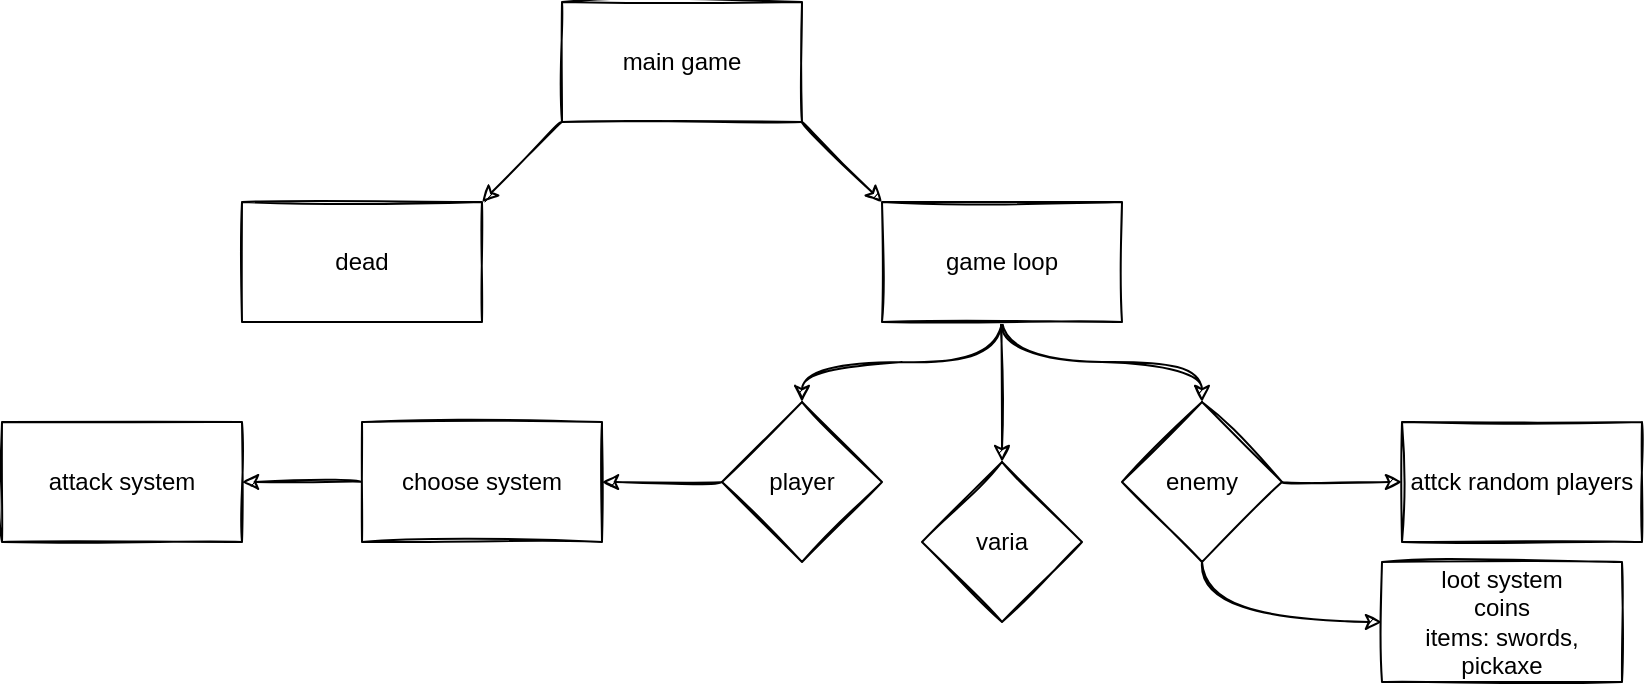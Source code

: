 <mxfile version="13.10.0" type="embed" pages="2">
    <diagram id="79K_f1QXauLa1XGkJcH6" name="main">
        <mxGraphModel dx="652" dy="502" grid="1" gridSize="10" guides="1" tooltips="1" connect="1" arrows="1" fold="1" page="1" pageScale="1" pageWidth="827" pageHeight="1169" math="0" shadow="0">
            <root>
                <mxCell id="0"/>
                <mxCell id="1" parent="0"/>
                <mxCell id="2" value="main game" style="whiteSpace=wrap;html=1;sketch=1;" parent="1" vertex="1">
                    <mxGeometry x="280" y="80" width="120" height="60" as="geometry"/>
                </mxCell>
                <mxCell id="9" value="" style="edgeStyle=orthogonalEdgeStyle;orthogonalLoop=1;jettySize=auto;html=1;curved=1;sketch=1;" parent="1" source="3" target="8" edge="1">
                    <mxGeometry relative="1" as="geometry"/>
                </mxCell>
                <mxCell id="11" value="" style="edgeStyle=orthogonalEdgeStyle;orthogonalLoop=1;jettySize=auto;html=1;curved=1;sketch=1;" parent="1" source="3" target="10" edge="1">
                    <mxGeometry relative="1" as="geometry"/>
                </mxCell>
                <mxCell id="13" value="" style="edgeStyle=orthogonalEdgeStyle;orthogonalLoop=1;jettySize=auto;html=1;curved=1;sketch=1;" parent="1" source="3" target="12" edge="1">
                    <mxGeometry relative="1" as="geometry"/>
                </mxCell>
                <mxCell id="3" value="game loop" style="whiteSpace=wrap;html=1;sketch=1;" parent="1" vertex="1">
                    <mxGeometry x="440" y="180" width="120" height="60" as="geometry"/>
                </mxCell>
                <mxCell id="4" value="dead" style="whiteSpace=wrap;html=1;sketch=1;" parent="1" vertex="1">
                    <mxGeometry x="120" y="180" width="120" height="60" as="geometry"/>
                </mxCell>
                <mxCell id="6" value="" style="endArrow=classic;html=1;exitX=1;exitY=1;exitDx=0;exitDy=0;entryX=0;entryY=0;entryDx=0;entryDy=0;curved=1;sketch=1;" parent="1" source="2" target="3" edge="1">
                    <mxGeometry width="50" height="50" relative="1" as="geometry">
                        <mxPoint x="330" y="290" as="sourcePoint"/>
                        <mxPoint x="380" y="240" as="targetPoint"/>
                    </mxGeometry>
                </mxCell>
                <mxCell id="7" value="" style="endArrow=classic;html=1;exitX=0;exitY=1;exitDx=0;exitDy=0;entryX=1;entryY=0;entryDx=0;entryDy=0;curved=1;sketch=1;" parent="1" source="2" target="4" edge="1">
                    <mxGeometry width="50" height="50" relative="1" as="geometry">
                        <mxPoint x="330" y="290" as="sourcePoint"/>
                        <mxPoint x="380" y="240" as="targetPoint"/>
                    </mxGeometry>
                </mxCell>
                <mxCell id="24" value="" style="edgeStyle=orthogonalEdgeStyle;orthogonalLoop=1;jettySize=auto;html=1;curved=1;sketch=1;" parent="1" source="8" target="23" edge="1">
                    <mxGeometry relative="1" as="geometry"/>
                </mxCell>
                <mxCell id="8" value="player" style="rhombus;whiteSpace=wrap;html=1;sketch=1;" parent="1" vertex="1">
                    <mxGeometry x="360" y="280" width="80" height="80" as="geometry"/>
                </mxCell>
                <mxCell id="17" value="" style="edgeStyle=orthogonalEdgeStyle;orthogonalLoop=1;jettySize=auto;html=1;curved=1;sketch=1;" parent="1" source="10" target="16" edge="1">
                    <mxGeometry relative="1" as="geometry"/>
                </mxCell>
                <mxCell id="19" value="" style="edgeStyle=orthogonalEdgeStyle;orthogonalLoop=1;jettySize=auto;html=1;curved=1;sketch=1;" parent="1" source="10" target="18" edge="1">
                    <mxGeometry relative="1" as="geometry">
                        <Array as="points">
                            <mxPoint x="600" y="390"/>
                        </Array>
                    </mxGeometry>
                </mxCell>
                <mxCell id="10" value="enemy" style="rhombus;whiteSpace=wrap;html=1;sketch=1;" parent="1" vertex="1">
                    <mxGeometry x="560" y="280" width="80" height="80" as="geometry"/>
                </mxCell>
                <mxCell id="12" value="varia" style="rhombus;whiteSpace=wrap;html=1;sketch=1;" parent="1" vertex="1">
                    <mxGeometry x="460" y="310" width="80" height="80" as="geometry"/>
                </mxCell>
                <mxCell id="16" value="attck random players" style="whiteSpace=wrap;html=1;sketch=1;" parent="1" vertex="1">
                    <mxGeometry x="700" y="290" width="120" height="60" as="geometry"/>
                </mxCell>
                <mxCell id="18" value="loot system&lt;br&gt;coins&lt;br&gt;items: swords, pickaxe" style="whiteSpace=wrap;html=1;sketch=1;" parent="1" vertex="1">
                    <mxGeometry x="690" y="360" width="120" height="60" as="geometry"/>
                </mxCell>
                <mxCell id="28" value="" style="edgeStyle=orthogonalEdgeStyle;orthogonalLoop=1;jettySize=auto;html=1;curved=1;sketch=1;" parent="1" source="23" target="27" edge="1">
                    <mxGeometry relative="1" as="geometry"/>
                </mxCell>
                <mxCell id="23" value="choose system" style="whiteSpace=wrap;html=1;sketch=1;" parent="1" vertex="1">
                    <mxGeometry x="180" y="290" width="120" height="60" as="geometry"/>
                </mxCell>
                <mxCell id="27" value="attack system" style="whiteSpace=wrap;html=1;sketch=1;" parent="1" vertex="1">
                    <mxGeometry y="290" width="120" height="60" as="geometry"/>
                </mxCell>
            </root>
        </mxGraphModel>
    </diagram>
    <diagram id="GwVWhoYzjUU2syaVXMPS" name="item">
        <mxGraphModel dx="2457" dy="1255" grid="1" gridSize="10" guides="1" tooltips="1" connect="1" arrows="1" fold="1" page="1" pageScale="1" pageWidth="827" pageHeight="1169" math="0" shadow="0">
            <root>
                <mxCell id="U6EHlPyS8BdDBB7WY6o5-0"/>
                <mxCell id="U6EHlPyS8BdDBB7WY6o5-1" parent="U6EHlPyS8BdDBB7WY6o5-0"/>
                <mxCell id="dQTgY_eOYcA4Z-zAMuCe-2" value="" style="edgeStyle=orthogonalEdgeStyle;curved=1;rounded=1;sketch=1;orthogonalLoop=1;jettySize=auto;html=1;" edge="1" parent="U6EHlPyS8BdDBB7WY6o5-1" source="dQTgY_eOYcA4Z-zAMuCe-0" target="dQTgY_eOYcA4Z-zAMuCe-1">
                    <mxGeometry relative="1" as="geometry"/>
                </mxCell>
                <mxCell id="dQTgY_eOYcA4Z-zAMuCe-8" value="" style="edgeStyle=orthogonalEdgeStyle;curved=1;rounded=1;sketch=1;orthogonalLoop=1;jettySize=auto;html=1;" edge="1" parent="U6EHlPyS8BdDBB7WY6o5-1" source="dQTgY_eOYcA4Z-zAMuCe-0" target="dQTgY_eOYcA4Z-zAMuCe-7">
                    <mxGeometry relative="1" as="geometry"/>
                </mxCell>
                <mxCell id="dQTgY_eOYcA4Z-zAMuCe-0" value="ITEM SYSTEM" style="rounded=0;whiteSpace=wrap;html=1;sketch=1;" vertex="1" parent="U6EHlPyS8BdDBB7WY6o5-1">
                    <mxGeometry x="260" y="210" width="120" height="60" as="geometry"/>
                </mxCell>
                <mxCell id="dQTgY_eOYcA4Z-zAMuCe-4" value="" style="edgeStyle=orthogonalEdgeStyle;curved=1;rounded=1;sketch=1;orthogonalLoop=1;jettySize=auto;html=1;" edge="1" parent="U6EHlPyS8BdDBB7WY6o5-1" source="dQTgY_eOYcA4Z-zAMuCe-1" target="dQTgY_eOYcA4Z-zAMuCe-3">
                    <mxGeometry relative="1" as="geometry"/>
                </mxCell>
                <mxCell id="dQTgY_eOYcA4Z-zAMuCe-6" value="" style="edgeStyle=orthogonalEdgeStyle;curved=1;rounded=1;sketch=1;orthogonalLoop=1;jettySize=auto;html=1;" edge="1" parent="U6EHlPyS8BdDBB7WY6o5-1" source="dQTgY_eOYcA4Z-zAMuCe-1" target="dQTgY_eOYcA4Z-zAMuCe-5">
                    <mxGeometry relative="1" as="geometry"/>
                </mxCell>
                <mxCell id="dQTgY_eOYcA4Z-zAMuCe-1" value="normal" style="rounded=0;whiteSpace=wrap;html=1;sketch=1;" vertex="1" parent="U6EHlPyS8BdDBB7WY6o5-1">
                    <mxGeometry x="60" y="210" width="120" height="60" as="geometry"/>
                </mxCell>
                <mxCell id="dQTgY_eOYcA4Z-zAMuCe-3" value="name" style="whiteSpace=wrap;html=1;rounded=0;sketch=1;" vertex="1" parent="U6EHlPyS8BdDBB7WY6o5-1">
                    <mxGeometry x="-110" y="110" width="120" height="60" as="geometry"/>
                </mxCell>
                <mxCell id="dQTgY_eOYcA4Z-zAMuCe-5" value="description" style="rounded=0;whiteSpace=wrap;html=1;sketch=1;" vertex="1" parent="U6EHlPyS8BdDBB7WY6o5-1">
                    <mxGeometry x="-120" y="260" width="120" height="60" as="geometry"/>
                </mxCell>
                <mxCell id="dQTgY_eOYcA4Z-zAMuCe-10" value="" style="edgeStyle=orthogonalEdgeStyle;curved=1;rounded=1;sketch=1;orthogonalLoop=1;jettySize=auto;html=1;" edge="1" parent="U6EHlPyS8BdDBB7WY6o5-1" source="dQTgY_eOYcA4Z-zAMuCe-7" target="dQTgY_eOYcA4Z-zAMuCe-9">
                    <mxGeometry relative="1" as="geometry"/>
                </mxCell>
                <mxCell id="dQTgY_eOYcA4Z-zAMuCe-12" value="" style="edgeStyle=orthogonalEdgeStyle;curved=1;rounded=1;sketch=1;orthogonalLoop=1;jettySize=auto;html=1;" edge="1" parent="U6EHlPyS8BdDBB7WY6o5-1" source="dQTgY_eOYcA4Z-zAMuCe-7" target="dQTgY_eOYcA4Z-zAMuCe-11">
                    <mxGeometry relative="1" as="geometry"/>
                </mxCell>
                <mxCell id="dQTgY_eOYcA4Z-zAMuCe-7" value="weapon" style="rounded=0;whiteSpace=wrap;html=1;sketch=1;" vertex="1" parent="U6EHlPyS8BdDBB7WY6o5-1">
                    <mxGeometry x="260" y="500" width="120" height="60" as="geometry"/>
                </mxCell>
                <mxCell id="dQTgY_eOYcA4Z-zAMuCe-16" value="" style="edgeStyle=orthogonalEdgeStyle;curved=1;rounded=1;sketch=1;orthogonalLoop=1;jettySize=auto;html=1;" edge="1" parent="U6EHlPyS8BdDBB7WY6o5-1" source="dQTgY_eOYcA4Z-zAMuCe-9" target="dQTgY_eOYcA4Z-zAMuCe-15">
                    <mxGeometry relative="1" as="geometry"/>
                </mxCell>
                <mxCell id="dQTgY_eOYcA4Z-zAMuCe-18" value="" style="edgeStyle=orthogonalEdgeStyle;curved=1;rounded=1;sketch=1;orthogonalLoop=1;jettySize=auto;html=1;entryX=0.75;entryY=1;entryDx=0;entryDy=0;" edge="1" parent="U6EHlPyS8BdDBB7WY6o5-1" source="dQTgY_eOYcA4Z-zAMuCe-9" target="dQTgY_eOYcA4Z-zAMuCe-17">
                    <mxGeometry relative="1" as="geometry">
                        <Array as="points">
                            <mxPoint x="10" y="520"/>
                            <mxPoint x="10" y="430"/>
                        </Array>
                    </mxGeometry>
                </mxCell>
                <mxCell id="dQTgY_eOYcA4Z-zAMuCe-21" value="" style="edgeStyle=orthogonalEdgeStyle;curved=1;rounded=1;sketch=1;orthogonalLoop=1;jettySize=auto;html=1;" edge="1" parent="U6EHlPyS8BdDBB7WY6o5-1" source="dQTgY_eOYcA4Z-zAMuCe-9" target="dQTgY_eOYcA4Z-zAMuCe-20">
                    <mxGeometry relative="1" as="geometry"/>
                </mxCell>
                <mxCell id="dQTgY_eOYcA4Z-zAMuCe-23" value="" style="edgeStyle=orthogonalEdgeStyle;curved=1;rounded=1;sketch=1;orthogonalLoop=1;jettySize=auto;html=1;" edge="1" parent="U6EHlPyS8BdDBB7WY6o5-1" source="dQTgY_eOYcA4Z-zAMuCe-9" target="dQTgY_eOYcA4Z-zAMuCe-22">
                    <mxGeometry relative="1" as="geometry"/>
                </mxCell>
                <mxCell id="dQTgY_eOYcA4Z-zAMuCe-9" value="magic" style="rounded=0;whiteSpace=wrap;html=1;sketch=1;" vertex="1" parent="U6EHlPyS8BdDBB7WY6o5-1">
                    <mxGeometry x="70" y="490" width="120" height="60" as="geometry"/>
                </mxCell>
                <mxCell id="jx2v4NgeHjq6rVRXPHAC-9" value="" style="edgeStyle=orthogonalEdgeStyle;curved=1;rounded=1;sketch=1;orthogonalLoop=1;jettySize=auto;html=1;" edge="1" parent="U6EHlPyS8BdDBB7WY6o5-1" source="dQTgY_eOYcA4Z-zAMuCe-11" target="jx2v4NgeHjq6rVRXPHAC-8">
                    <mxGeometry relative="1" as="geometry"/>
                </mxCell>
                <mxCell id="dQTgY_eOYcA4Z-zAMuCe-11" value="melee" style="whiteSpace=wrap;html=1;rounded=0;sketch=1;" vertex="1" parent="U6EHlPyS8BdDBB7WY6o5-1">
                    <mxGeometry x="250" y="660" width="120" height="60" as="geometry"/>
                </mxCell>
                <mxCell id="dQTgY_eOYcA4Z-zAMuCe-15" value="mana cost" style="whiteSpace=wrap;html=1;rounded=0;sketch=1;" vertex="1" parent="U6EHlPyS8BdDBB7WY6o5-1">
                    <mxGeometry x="-120" y="490" width="120" height="60" as="geometry"/>
                </mxCell>
                <mxCell id="dQTgY_eOYcA4Z-zAMuCe-17" value="durability" style="rounded=0;whiteSpace=wrap;html=1;sketch=1;" vertex="1" parent="U6EHlPyS8BdDBB7WY6o5-1">
                    <mxGeometry x="-100" y="370" width="120" height="60" as="geometry"/>
                </mxCell>
                <mxCell id="dQTgY_eOYcA4Z-zAMuCe-20" value="attack" style="whiteSpace=wrap;html=1;rounded=0;sketch=1;" vertex="1" parent="U6EHlPyS8BdDBB7WY6o5-1">
                    <mxGeometry x="60" y="370" width="120" height="60" as="geometry"/>
                </mxCell>
                <mxCell id="dQTgY_eOYcA4Z-zAMuCe-22" value="name&lt;br&gt;description" style="whiteSpace=wrap;html=1;rounded=0;sketch=1;" vertex="1" parent="U6EHlPyS8BdDBB7WY6o5-1">
                    <mxGeometry x="-40" y="600" width="120" height="60" as="geometry"/>
                </mxCell>
                <mxCell id="jx2v4NgeHjq6rVRXPHAC-0" value="durability" style="rounded=0;whiteSpace=wrap;html=1;sketch=1;" vertex="1" parent="U6EHlPyS8BdDBB7WY6o5-1">
                    <mxGeometry x="180" y="750" width="120" height="60" as="geometry"/>
                </mxCell>
                <mxCell id="jx2v4NgeHjq6rVRXPHAC-1" value="attack" style="whiteSpace=wrap;html=1;rounded=0;sketch=1;" vertex="1" parent="U6EHlPyS8BdDBB7WY6o5-1">
                    <mxGeometry x="340" y="750" width="120" height="60" as="geometry"/>
                </mxCell>
                <mxCell id="jx2v4NgeHjq6rVRXPHAC-4" value="name&lt;br&gt;description" style="whiteSpace=wrap;html=1;rounded=0;sketch=1;" vertex="1" parent="U6EHlPyS8BdDBB7WY6o5-1">
                    <mxGeometry x="90" y="660" width="120" height="60" as="geometry"/>
                </mxCell>
                <mxCell id="jx2v4NgeHjq6rVRXPHAC-5" value="" style="endArrow=classic;html=1;" edge="1" parent="U6EHlPyS8BdDBB7WY6o5-1" source="dQTgY_eOYcA4Z-zAMuCe-11" target="jx2v4NgeHjq6rVRXPHAC-4">
                    <mxGeometry width="50" height="50" relative="1" as="geometry">
                        <mxPoint x="170" y="600" as="sourcePoint"/>
                        <mxPoint x="220" y="550" as="targetPoint"/>
                    </mxGeometry>
                </mxCell>
                <mxCell id="jx2v4NgeHjq6rVRXPHAC-6" value="" style="endArrow=classic;html=1;" edge="1" parent="U6EHlPyS8BdDBB7WY6o5-1" source="dQTgY_eOYcA4Z-zAMuCe-11" target="jx2v4NgeHjq6rVRXPHAC-0">
                    <mxGeometry width="50" height="50" relative="1" as="geometry">
                        <mxPoint x="260" y="710" as="sourcePoint"/>
                        <mxPoint x="220" y="700" as="targetPoint"/>
                    </mxGeometry>
                </mxCell>
                <mxCell id="jx2v4NgeHjq6rVRXPHAC-7" value="" style="endArrow=classic;html=1;" edge="1" parent="U6EHlPyS8BdDBB7WY6o5-1" source="dQTgY_eOYcA4Z-zAMuCe-11" target="jx2v4NgeHjq6rVRXPHAC-1">
                    <mxGeometry width="50" height="50" relative="1" as="geometry">
                        <mxPoint x="296.667" y="730" as="sourcePoint"/>
                        <mxPoint x="273.333" y="760" as="targetPoint"/>
                    </mxGeometry>
                </mxCell>
                <mxCell id="jx2v4NgeHjq6rVRXPHAC-8" value="distance/range" style="whiteSpace=wrap;html=1;rounded=0;sketch=1;" vertex="1" parent="U6EHlPyS8BdDBB7WY6o5-1">
                    <mxGeometry x="450" y="660" width="120" height="60" as="geometry"/>
                </mxCell>
                <mxCell id="jx2v4NgeHjq6rVRXPHAC-14" value="" style="edgeStyle=orthogonalEdgeStyle;curved=1;rounded=1;sketch=1;orthogonalLoop=1;jettySize=auto;html=1;" edge="1" parent="U6EHlPyS8BdDBB7WY6o5-1" target="jx2v4NgeHjq6rVRXPHAC-16" source="dQTgY_eOYcA4Z-zAMuCe-7">
                    <mxGeometry relative="1" as="geometry">
                        <mxPoint x="390" y="540" as="sourcePoint"/>
                    </mxGeometry>
                </mxCell>
                <mxCell id="jx2v4NgeHjq6rVRXPHAC-15" value="" style="edgeStyle=orthogonalEdgeStyle;curved=1;rounded=1;sketch=1;orthogonalLoop=1;jettySize=auto;html=1;" edge="1" parent="U6EHlPyS8BdDBB7WY6o5-1" source="jx2v4NgeHjq6rVRXPHAC-16" target="jx2v4NgeHjq6rVRXPHAC-23">
                    <mxGeometry relative="1" as="geometry"/>
                </mxCell>
                <mxCell id="jx2v4NgeHjq6rVRXPHAC-16" value="melee" style="whiteSpace=wrap;html=1;rounded=0;sketch=1;" vertex="1" parent="U6EHlPyS8BdDBB7WY6o5-1">
                    <mxGeometry x="450" y="460" width="120" height="60" as="geometry"/>
                </mxCell>
                <mxCell id="jx2v4NgeHjq6rVRXPHAC-17" value="durability" style="rounded=0;whiteSpace=wrap;html=1;sketch=1;" vertex="1" parent="U6EHlPyS8BdDBB7WY6o5-1">
                    <mxGeometry x="430" y="560" width="120" height="60" as="geometry"/>
                </mxCell>
                <mxCell id="jx2v4NgeHjq6rVRXPHAC-18" value="attack" style="whiteSpace=wrap;html=1;rounded=0;sketch=1;" vertex="1" parent="U6EHlPyS8BdDBB7WY6o5-1">
                    <mxGeometry x="600" y="550" width="120" height="60" as="geometry"/>
                </mxCell>
                <mxCell id="jx2v4NgeHjq6rVRXPHAC-19" value="name&lt;br&gt;description" style="whiteSpace=wrap;html=1;rounded=0;sketch=1;" vertex="1" parent="U6EHlPyS8BdDBB7WY6o5-1">
                    <mxGeometry x="450" y="360" width="120" height="60" as="geometry"/>
                </mxCell>
                <mxCell id="jx2v4NgeHjq6rVRXPHAC-20" value="" style="endArrow=classic;html=1;" edge="1" parent="U6EHlPyS8BdDBB7WY6o5-1" source="jx2v4NgeHjq6rVRXPHAC-16" target="jx2v4NgeHjq6rVRXPHAC-19">
                    <mxGeometry width="50" height="50" relative="1" as="geometry">
                        <mxPoint x="480" y="430" as="sourcePoint"/>
                        <mxPoint x="530" y="380" as="targetPoint"/>
                    </mxGeometry>
                </mxCell>
                <mxCell id="jx2v4NgeHjq6rVRXPHAC-21" value="" style="endArrow=classic;html=1;" edge="1" parent="U6EHlPyS8BdDBB7WY6o5-1" source="jx2v4NgeHjq6rVRXPHAC-16" target="jx2v4NgeHjq6rVRXPHAC-17">
                    <mxGeometry width="50" height="50" relative="1" as="geometry">
                        <mxPoint x="570" y="540" as="sourcePoint"/>
                        <mxPoint x="530" y="530" as="targetPoint"/>
                    </mxGeometry>
                </mxCell>
                <mxCell id="jx2v4NgeHjq6rVRXPHAC-22" value="" style="endArrow=classic;html=1;" edge="1" parent="U6EHlPyS8BdDBB7WY6o5-1" source="jx2v4NgeHjq6rVRXPHAC-16" target="jx2v4NgeHjq6rVRXPHAC-18">
                    <mxGeometry width="50" height="50" relative="1" as="geometry">
                        <mxPoint x="306.667" y="740" as="sourcePoint"/>
                        <mxPoint x="283.333" y="770" as="targetPoint"/>
                    </mxGeometry>
                </mxCell>
                <mxCell id="jx2v4NgeHjq6rVRXPHAC-23" value="distance/range" style="whiteSpace=wrap;html=1;rounded=0;sketch=1;" vertex="1" parent="U6EHlPyS8BdDBB7WY6o5-1">
                    <mxGeometry x="630" y="450" width="120" height="60" as="geometry"/>
                </mxCell>
            </root>
        </mxGraphModel>
    </diagram>
</mxfile>